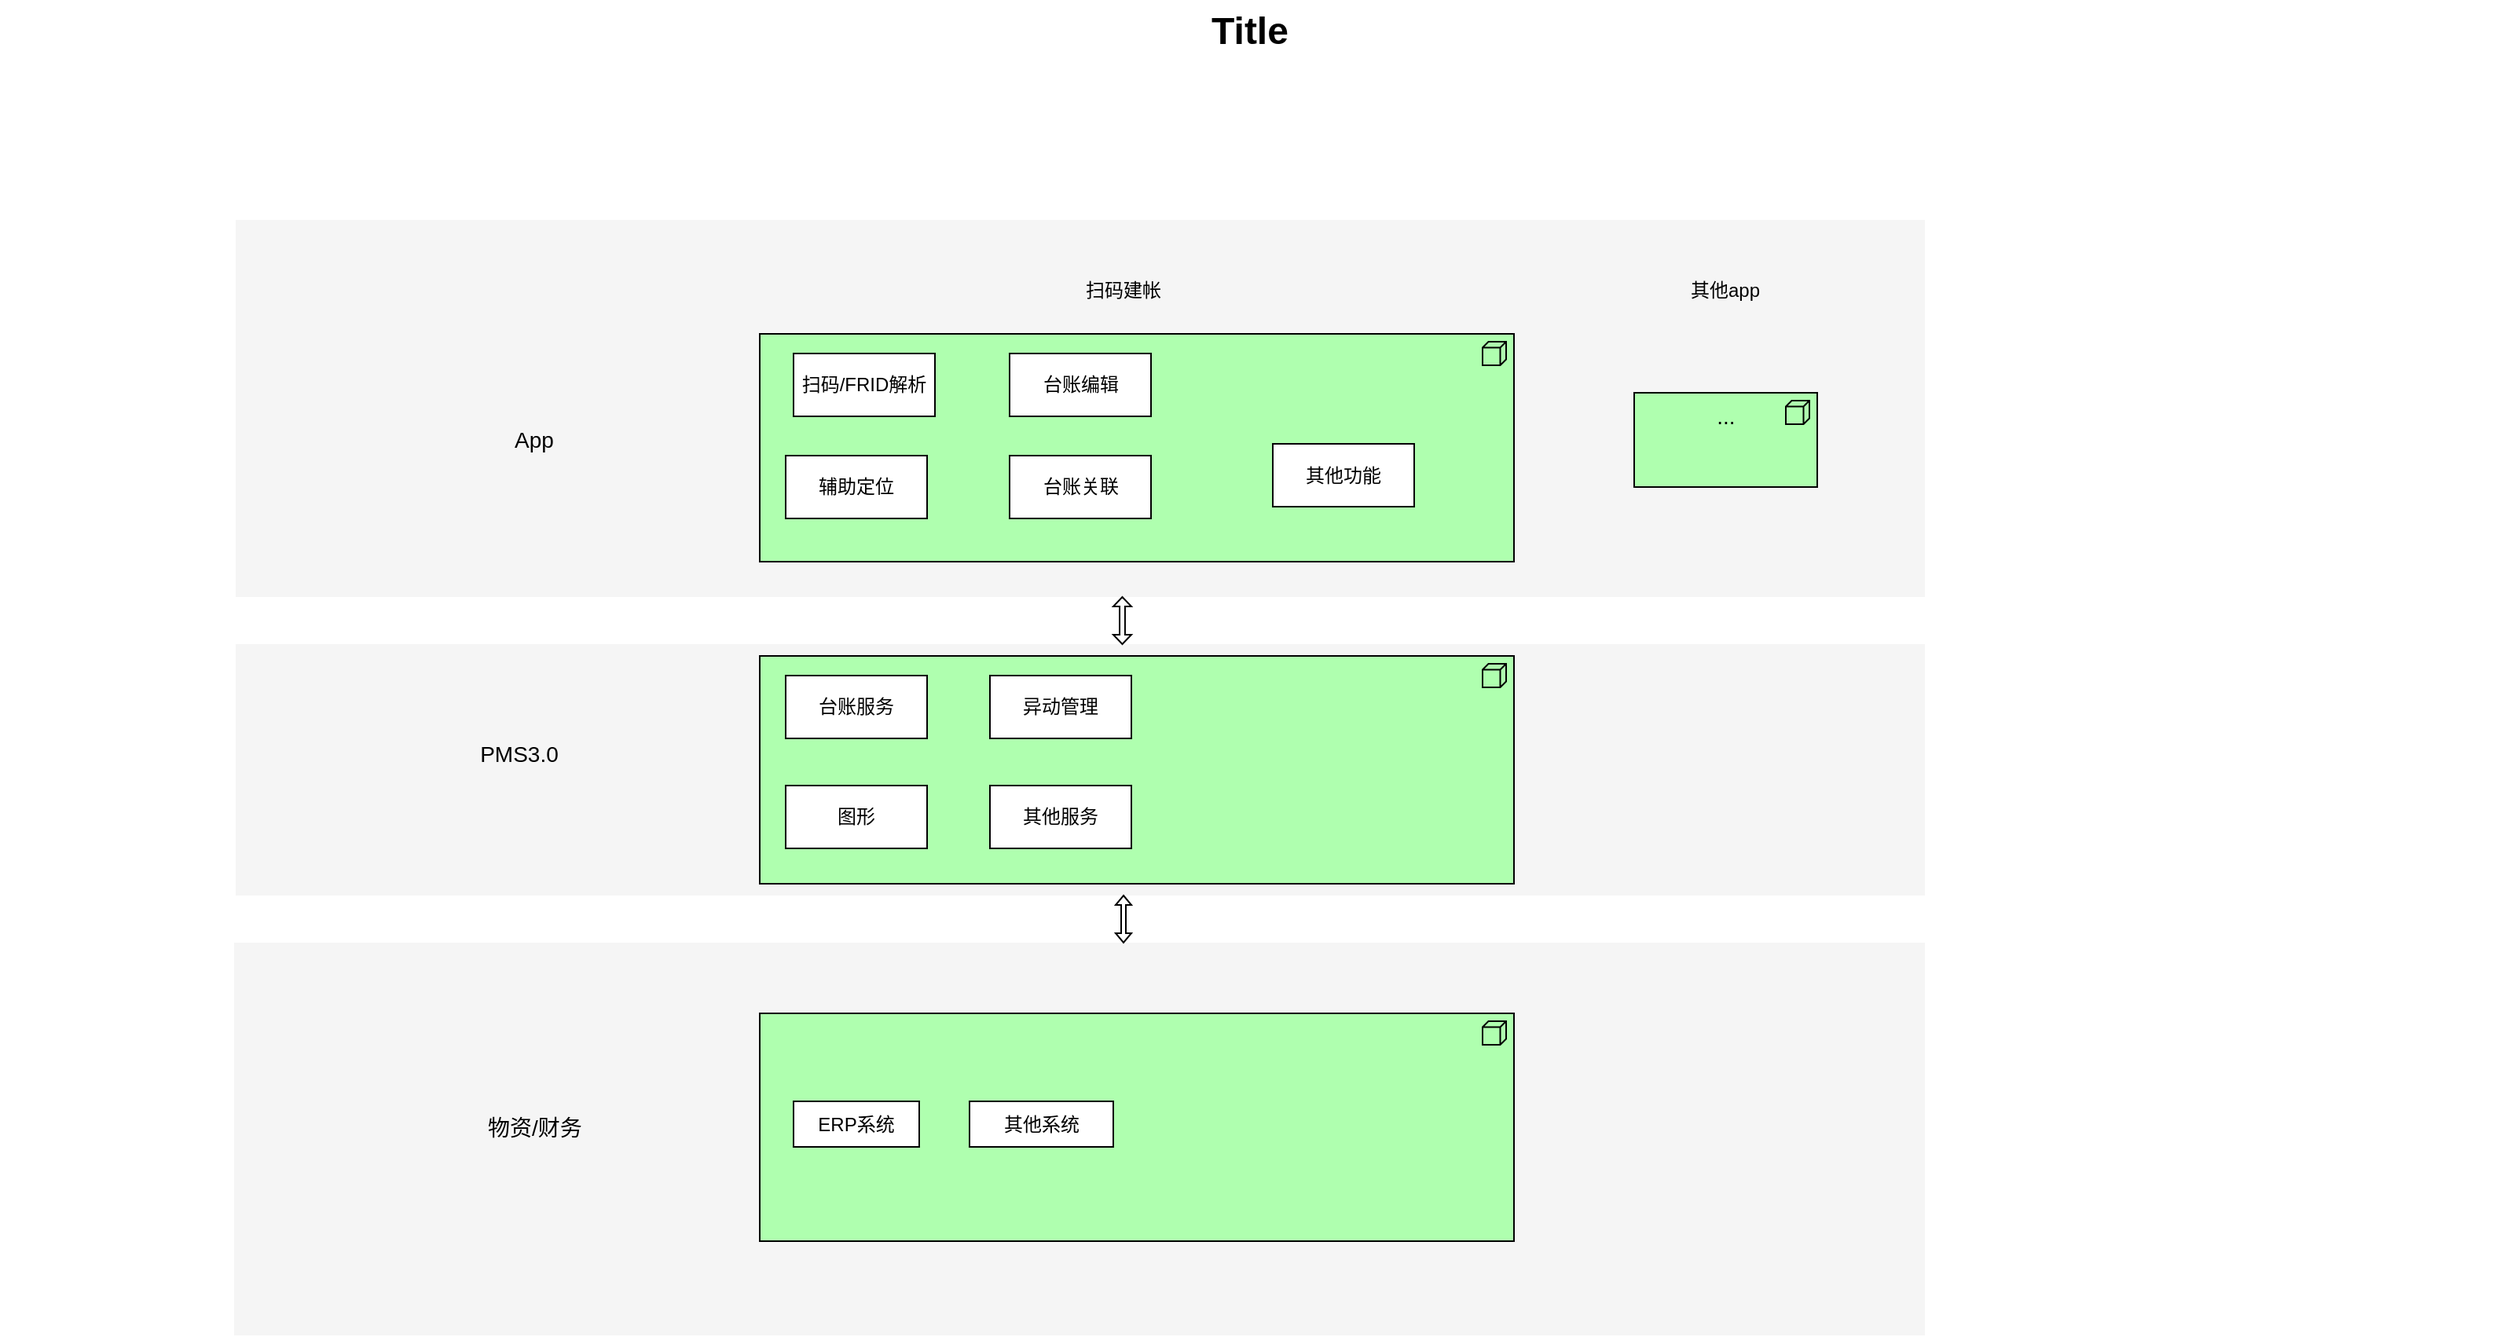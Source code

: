 <mxfile version="20.8.5" type="github">
  <diagram id="6I0OCvxSQrVGMHxT2VVA" name="Page-1">
    <mxGraphModel dx="1546" dy="723" grid="1" gridSize="10" guides="1" tooltips="1" connect="1" arrows="1" fold="1" page="1" pageScale="1" pageWidth="850" pageHeight="1100" math="0" shadow="0">
      <root>
        <mxCell id="0" />
        <mxCell id="1" parent="0" />
        <mxCell id="dKdSaXE48SgPbhcamS2K-30" value="" style="whiteSpace=wrap;html=1;strokeColor=none;strokeWidth=1;fillColor=#f5f5f5;fontSize=14;" parent="1" vertex="1">
          <mxGeometry x="199" y="670" width="1076" height="250" as="geometry" />
        </mxCell>
        <mxCell id="dKdSaXE48SgPbhcamS2K-31" value="" style="whiteSpace=wrap;html=1;strokeColor=none;strokeWidth=1;fillColor=#f5f5f5;fontSize=14;" parent="1" vertex="1">
          <mxGeometry x="200" y="480" width="1075" height="160" as="geometry" />
        </mxCell>
        <mxCell id="dKdSaXE48SgPbhcamS2K-32" value="" style="whiteSpace=wrap;html=1;strokeColor=none;strokeWidth=1;fillColor=#f5f5f5;fontSize=14;" parent="1" vertex="1">
          <mxGeometry x="200" y="210" width="1075" height="240" as="geometry" />
        </mxCell>
        <mxCell id="dKdSaXE48SgPbhcamS2K-33" value="" style="html=1;whiteSpace=wrap;fillColor=#AFFFAF;shape=mxgraph.archimate3.application;appType=node;archiType=square;fontSize=14;verticalAlign=top;" parent="1" vertex="1">
          <mxGeometry x="533.5" y="715" width="480" height="145" as="geometry" />
        </mxCell>
        <mxCell id="dKdSaXE48SgPbhcamS2K-58" value="物资/财务" style="text;html=1;strokeColor=none;fillColor=none;align=center;verticalAlign=middle;whiteSpace=wrap;fontSize=14;" parent="1" vertex="1">
          <mxGeometry x="329.5" y="777.5" width="121" height="20" as="geometry" />
        </mxCell>
        <mxCell id="dKdSaXE48SgPbhcamS2K-59" value="PMS3.0" style="text;html=1;strokeColor=none;fillColor=none;align=center;verticalAlign=middle;whiteSpace=wrap;fontSize=14;" parent="1" vertex="1">
          <mxGeometry x="320" y="540" width="121" height="20" as="geometry" />
        </mxCell>
        <mxCell id="dKdSaXE48SgPbhcamS2K-60" value="App" style="text;html=1;strokeColor=none;fillColor=none;align=center;verticalAlign=middle;whiteSpace=wrap;fontSize=14;" parent="1" vertex="1">
          <mxGeometry x="350" y="340" width="80" height="20" as="geometry" />
        </mxCell>
        <mxCell id="dKdSaXE48SgPbhcamS2K-63" value="Title" style="text;strokeColor=none;fillColor=none;html=1;fontSize=24;fontStyle=1;verticalAlign=middle;align=center;" parent="1" vertex="1">
          <mxGeometry x="50" y="70" width="1590" height="40" as="geometry" />
        </mxCell>
        <mxCell id="KlTHRG8YCgh4nD8Dfrsh-15" value="" style="html=1;whiteSpace=wrap;fillColor=#AFFFAF;shape=mxgraph.archimate3.application;appType=node;archiType=square;fontSize=14;verticalAlign=top;" vertex="1" parent="1">
          <mxGeometry x="533.5" y="487.5" width="480" height="145" as="geometry" />
        </mxCell>
        <mxCell id="KlTHRG8YCgh4nD8Dfrsh-16" value="台账服务" style="rounded=0;whiteSpace=wrap;html=1;" vertex="1" parent="1">
          <mxGeometry x="550" y="500" width="90" height="40" as="geometry" />
        </mxCell>
        <mxCell id="KlTHRG8YCgh4nD8Dfrsh-17" value="异动管理" style="rounded=0;whiteSpace=wrap;html=1;" vertex="1" parent="1">
          <mxGeometry x="680" y="500" width="90" height="40" as="geometry" />
        </mxCell>
        <mxCell id="KlTHRG8YCgh4nD8Dfrsh-18" value="图形" style="rounded=0;whiteSpace=wrap;html=1;" vertex="1" parent="1">
          <mxGeometry x="550" y="570" width="90" height="40" as="geometry" />
        </mxCell>
        <mxCell id="KlTHRG8YCgh4nD8Dfrsh-20" value="其他服务" style="rounded=0;whiteSpace=wrap;html=1;" vertex="1" parent="1">
          <mxGeometry x="680" y="570" width="90" height="40" as="geometry" />
        </mxCell>
        <mxCell id="KlTHRG8YCgh4nD8Dfrsh-21" value="" style="shape=doubleArrow;direction=south;whiteSpace=wrap;html=1;" vertex="1" parent="1">
          <mxGeometry x="760" y="640" width="10" height="30" as="geometry" />
        </mxCell>
        <mxCell id="KlTHRG8YCgh4nD8Dfrsh-22" value="" style="shape=doubleArrow;direction=south;whiteSpace=wrap;html=1;" vertex="1" parent="1">
          <mxGeometry x="758.5" y="450" width="11.5" height="30" as="geometry" />
        </mxCell>
        <mxCell id="KlTHRG8YCgh4nD8Dfrsh-24" value="ERP系统" style="rounded=0;whiteSpace=wrap;html=1;" vertex="1" parent="1">
          <mxGeometry x="555" y="771" width="80" height="29" as="geometry" />
        </mxCell>
        <mxCell id="KlTHRG8YCgh4nD8Dfrsh-25" value="其他系统" style="rounded=0;whiteSpace=wrap;html=1;" vertex="1" parent="1">
          <mxGeometry x="667" y="771" width="91.5" height="29" as="geometry" />
        </mxCell>
        <mxCell id="KlTHRG8YCgh4nD8Dfrsh-27" value="" style="html=1;whiteSpace=wrap;fillColor=#AFFFAF;shape=mxgraph.archimate3.application;appType=node;archiType=square;fontSize=14;verticalAlign=top;" vertex="1" parent="1">
          <mxGeometry x="533.5" y="282.5" width="480" height="145" as="geometry" />
        </mxCell>
        <mxCell id="KlTHRG8YCgh4nD8Dfrsh-28" value="扫码/FRID解析" style="rounded=0;whiteSpace=wrap;html=1;" vertex="1" parent="1">
          <mxGeometry x="555" y="295" width="90" height="40" as="geometry" />
        </mxCell>
        <mxCell id="KlTHRG8YCgh4nD8Dfrsh-29" value="台账关联" style="rounded=0;whiteSpace=wrap;html=1;" vertex="1" parent="1">
          <mxGeometry x="692.5" y="360" width="90" height="40" as="geometry" />
        </mxCell>
        <mxCell id="KlTHRG8YCgh4nD8Dfrsh-30" value="辅助定位" style="rounded=0;whiteSpace=wrap;html=1;" vertex="1" parent="1">
          <mxGeometry x="550" y="360" width="90" height="40" as="geometry" />
        </mxCell>
        <mxCell id="KlTHRG8YCgh4nD8Dfrsh-31" value="台账编辑" style="rounded=0;whiteSpace=wrap;html=1;" vertex="1" parent="1">
          <mxGeometry x="692.5" y="295" width="90" height="40" as="geometry" />
        </mxCell>
        <mxCell id="KlTHRG8YCgh4nD8Dfrsh-32" value="其他功能" style="rounded=0;whiteSpace=wrap;html=1;" vertex="1" parent="1">
          <mxGeometry x="860" y="352.5" width="90" height="40" as="geometry" />
        </mxCell>
        <mxCell id="KlTHRG8YCgh4nD8Dfrsh-35" value="扫码建帐" style="text;html=1;strokeColor=none;fillColor=none;align=center;verticalAlign=middle;whiteSpace=wrap;rounded=0;" vertex="1" parent="1">
          <mxGeometry x="735" y="240" width="60" height="30" as="geometry" />
        </mxCell>
        <mxCell id="KlTHRG8YCgh4nD8Dfrsh-36" value="..." style="html=1;whiteSpace=wrap;fillColor=#AFFFAF;shape=mxgraph.archimate3.application;appType=node;archiType=square;fontSize=14;verticalAlign=top;" vertex="1" parent="1">
          <mxGeometry x="1090" y="320" width="116.5" height="60" as="geometry" />
        </mxCell>
        <mxCell id="KlTHRG8YCgh4nD8Dfrsh-37" value="其他app" style="text;html=1;strokeColor=none;fillColor=none;align=center;verticalAlign=middle;whiteSpace=wrap;rounded=0;" vertex="1" parent="1">
          <mxGeometry x="1118.25" y="240" width="60" height="30" as="geometry" />
        </mxCell>
      </root>
    </mxGraphModel>
  </diagram>
</mxfile>
